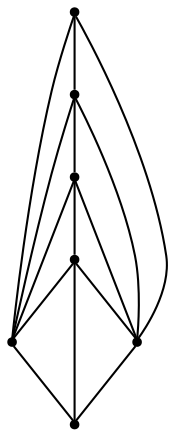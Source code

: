 graph {
  node [shape=point,comment="{\"directed\":false,\"doi\":\"10.1007/978-3-030-04414-5_23\",\"figure\":\"5\"}"]

  v0 [pos="1195.648789343901,2170.298848392266"]
  v1 [pos="1133.2597763806152,2295.124498326191"]
  v2 [pos="1133.2597763806152,2045.468175034909"]
  v3 [pos="1133.2597763806152,2170.298848392266"]
  v4 [pos="1258.0400279018058,2170.2988483922663"]
  v5 [pos="1070.8696029287069,2170.298848392266"]
  v6 [pos="1008.4804786856903,2170.298848392266"]

  v0 -- v1 [id="-1",pos="1195.648789343901,2170.298848392266 1133.2597763806152,2295.124498326191 1133.2597763806152,2295.124498326191 1133.2597763806152,2295.124498326191"]
  v6 -- v1 [id="-2",pos="1008.4804786856903,2170.298848392266 1133.2597763806152,2295.124498326191 1133.2597763806152,2295.124498326191 1133.2597763806152,2295.124498326191"]
  v6 -- v2 [id="-3",pos="1008.4804786856903,2170.298848392266 1133.2597763806152,2045.468175034909 1133.2597763806152,2045.468175034909 1133.2597763806152,2045.468175034909"]
  v6 -- v5 [id="-4",pos="1008.4804786856903,2170.298848392266 1070.8696029287069,2170.298848392266 1070.8696029287069,2170.298848392266 1070.8696029287069,2170.298848392266"]
  v5 -- v3 [id="-5",pos="1070.8696029287069,2170.298848392266 1133.2597763806152,2170.298848392266 1133.2597763806152,2170.298848392266 1133.2597763806152,2170.298848392266"]
  v3 -- v0 [id="-6",pos="1133.2597763806152,2170.298848392266 1195.648789343901,2170.298848392266 1195.648789343901,2170.298848392266 1195.648789343901,2170.298848392266"]
  v0 -- v4 [id="-7",pos="1195.648789343901,2170.298848392266 1258.0400279018058,2170.2988483922663 1258.0400279018058,2170.2988483922663 1258.0400279018058,2170.2988483922663"]
  v5 -- v2 [id="-8",pos="1070.8696029287069,2170.298848392266 1133.2597763806152,2045.468175034909 1133.2597763806152,2045.468175034909 1133.2597763806152,2045.468175034909"]
  v5 -- v1 [id="-9",pos="1070.8696029287069,2170.298848392266 1133.2597763806152,2295.124498326191 1133.2597763806152,2295.124498326191 1133.2597763806152,2295.124498326191"]
  v1 -- v4 [id="-10",pos="1133.2597763806152,2295.124498326191 1258.0400279018058,2170.2988483922663 1258.0400279018058,2170.2988483922663 1258.0400279018058,2170.2988483922663"]
  v3 -- v2 [id="-11",pos="1133.2597763806152,2170.298848392266 1133.2597763806152,2045.468175034909 1133.2597763806152,2045.468175034909 1133.2597763806152,2045.468175034909"]
  v2 -- v4 [id="-12",pos="1133.2597763806152,2045.468175034909 1258.0400279018058,2170.2988483922663 1258.0400279018058,2170.2988483922663 1258.0400279018058,2170.2988483922663"]
  v3 -- v1 [id="-13",pos="1133.2597763806152,2170.298848392266 1133.2597763806152,2295.124498326191 1133.2597763806152,2295.124498326191 1133.2597763806152,2295.124498326191"]
  v0 -- v2 [id="-14",pos="1195.648789343901,2170.298848392266 1133.2597763806152,2045.468175034909 1133.2597763806152,2045.468175034909 1133.2597763806152,2045.468175034909"]
}